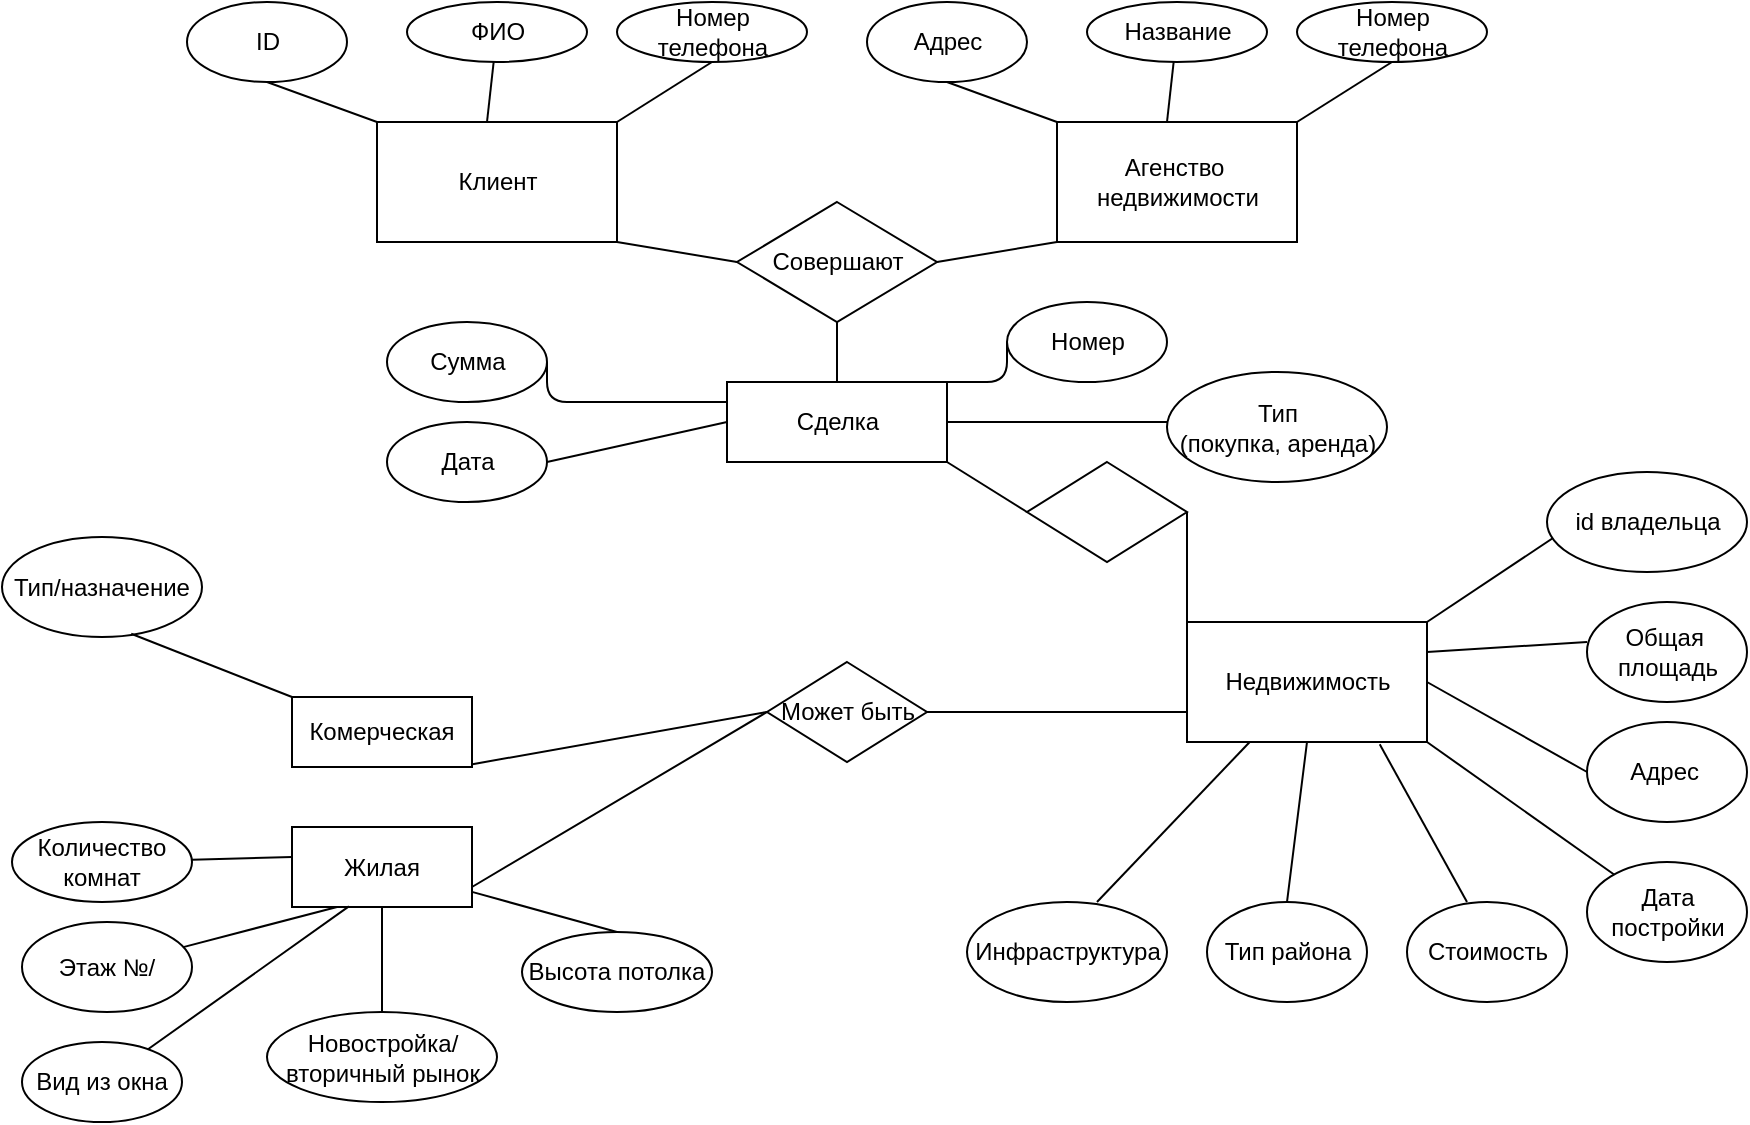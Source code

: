 <mxfile version="14.1.1" type="google"><diagram id="R2lEEEUBdFMjLlhIrx00" name="Page-1"><mxGraphModel dx="1221" dy="688" grid="1" gridSize="10" guides="1" tooltips="1" connect="1" arrows="1" fold="1" page="1" pageScale="1" pageWidth="3300" pageHeight="4681" math="0" shadow="0" extFonts="Permanent Marker^https://fonts.googleapis.com/css?family=Permanent+Marker"><root><mxCell id="0"/><mxCell id="1" parent="0"/><mxCell id="6naQL5SqbLp4FpzZ6tOe-24" value="Общая&amp;nbsp;&lt;br&gt;площадь" style="ellipse;whiteSpace=wrap;html=1;" vertex="1" parent="1"><mxGeometry x="1012.5" y="360" width="80" height="50" as="geometry"/></mxCell><mxCell id="6naQL5SqbLp4FpzZ6tOe-48" value="Клиент" style="rounded=0;whiteSpace=wrap;html=1;" vertex="1" parent="1"><mxGeometry x="407.5" y="120" width="120" height="60" as="geometry"/></mxCell><mxCell id="6naQL5SqbLp4FpzZ6tOe-49" value="" style="endArrow=none;html=1;" edge="1" parent="1" source="6naQL5SqbLp4FpzZ6tOe-50"><mxGeometry width="50" height="50" relative="1" as="geometry"><mxPoint x="462.5" y="120" as="sourcePoint"/><mxPoint x="462.5" y="70" as="targetPoint"/></mxGeometry></mxCell><mxCell id="6naQL5SqbLp4FpzZ6tOe-50" value="ФИО" style="ellipse;whiteSpace=wrap;html=1;" vertex="1" parent="1"><mxGeometry x="422.5" y="60" width="90" height="30" as="geometry"/></mxCell><mxCell id="6naQL5SqbLp4FpzZ6tOe-51" value="" style="endArrow=none;html=1;" edge="1" parent="1" target="6naQL5SqbLp4FpzZ6tOe-50"><mxGeometry width="50" height="50" relative="1" as="geometry"><mxPoint x="462.5" y="120" as="sourcePoint"/><mxPoint x="462.5" y="70" as="targetPoint"/></mxGeometry></mxCell><mxCell id="6naQL5SqbLp4FpzZ6tOe-52" value="Номер телефона" style="ellipse;whiteSpace=wrap;html=1;" vertex="1" parent="1"><mxGeometry x="527.5" y="60" width="95" height="30" as="geometry"/></mxCell><mxCell id="6naQL5SqbLp4FpzZ6tOe-53" value="" style="endArrow=none;html=1;entryX=0.5;entryY=1;entryDx=0;entryDy=0;exitX=1;exitY=0;exitDx=0;exitDy=0;" edge="1" parent="1" source="6naQL5SqbLp4FpzZ6tOe-48" target="6naQL5SqbLp4FpzZ6tOe-52"><mxGeometry width="50" height="50" relative="1" as="geometry"><mxPoint x="472.5" y="130" as="sourcePoint"/><mxPoint x="475.886" y="99.99" as="targetPoint"/></mxGeometry></mxCell><mxCell id="6naQL5SqbLp4FpzZ6tOe-54" value="ID" style="ellipse;whiteSpace=wrap;html=1;" vertex="1" parent="1"><mxGeometry x="312.5" y="60" width="80" height="40" as="geometry"/></mxCell><mxCell id="6naQL5SqbLp4FpzZ6tOe-55" value="" style="endArrow=none;html=1;entryX=0.5;entryY=1;entryDx=0;entryDy=0;exitX=0;exitY=0;exitDx=0;exitDy=0;" edge="1" parent="1" source="6naQL5SqbLp4FpzZ6tOe-48" target="6naQL5SqbLp4FpzZ6tOe-54"><mxGeometry width="50" height="50" relative="1" as="geometry"><mxPoint x="392.5" y="200" as="sourcePoint"/><mxPoint x="442.5" y="150" as="targetPoint"/></mxGeometry></mxCell><mxCell id="6naQL5SqbLp4FpzZ6tOe-56" value="Агенство&amp;nbsp;&lt;br&gt;недвижимости" style="rounded=0;whiteSpace=wrap;html=1;" vertex="1" parent="1"><mxGeometry x="747.5" y="120" width="120" height="60" as="geometry"/></mxCell><mxCell id="6naQL5SqbLp4FpzZ6tOe-57" value="" style="endArrow=none;html=1;" edge="1" parent="1" source="6naQL5SqbLp4FpzZ6tOe-58"><mxGeometry width="50" height="50" relative="1" as="geometry"><mxPoint x="802.5" y="120" as="sourcePoint"/><mxPoint x="802.5" y="70" as="targetPoint"/></mxGeometry></mxCell><mxCell id="6naQL5SqbLp4FpzZ6tOe-58" value="Название" style="ellipse;whiteSpace=wrap;html=1;" vertex="1" parent="1"><mxGeometry x="762.5" y="60" width="90" height="30" as="geometry"/></mxCell><mxCell id="6naQL5SqbLp4FpzZ6tOe-59" value="" style="endArrow=none;html=1;" edge="1" parent="1" target="6naQL5SqbLp4FpzZ6tOe-58"><mxGeometry width="50" height="50" relative="1" as="geometry"><mxPoint x="802.5" y="120" as="sourcePoint"/><mxPoint x="802.5" y="70" as="targetPoint"/></mxGeometry></mxCell><mxCell id="6naQL5SqbLp4FpzZ6tOe-60" value="Номер телефона" style="ellipse;whiteSpace=wrap;html=1;" vertex="1" parent="1"><mxGeometry x="867.5" y="60" width="95" height="30" as="geometry"/></mxCell><mxCell id="6naQL5SqbLp4FpzZ6tOe-61" value="" style="endArrow=none;html=1;entryX=0.5;entryY=1;entryDx=0;entryDy=0;exitX=1;exitY=0;exitDx=0;exitDy=0;" edge="1" parent="1" source="6naQL5SqbLp4FpzZ6tOe-56" target="6naQL5SqbLp4FpzZ6tOe-60"><mxGeometry width="50" height="50" relative="1" as="geometry"><mxPoint x="812.5" y="130" as="sourcePoint"/><mxPoint x="815.886" y="99.99" as="targetPoint"/></mxGeometry></mxCell><mxCell id="6naQL5SqbLp4FpzZ6tOe-62" value="Адрес" style="ellipse;whiteSpace=wrap;html=1;" vertex="1" parent="1"><mxGeometry x="652.5" y="60" width="80" height="40" as="geometry"/></mxCell><mxCell id="6naQL5SqbLp4FpzZ6tOe-63" value="" style="endArrow=none;html=1;entryX=0.5;entryY=1;entryDx=0;entryDy=0;exitX=0;exitY=0;exitDx=0;exitDy=0;" edge="1" parent="1" source="6naQL5SqbLp4FpzZ6tOe-56" target="6naQL5SqbLp4FpzZ6tOe-62"><mxGeometry width="50" height="50" relative="1" as="geometry"><mxPoint x="732.5" y="200" as="sourcePoint"/><mxPoint x="782.5" y="150" as="targetPoint"/></mxGeometry></mxCell><mxCell id="6naQL5SqbLp4FpzZ6tOe-64" value="Совершают" style="rhombus;whiteSpace=wrap;html=1;" vertex="1" parent="1"><mxGeometry x="587.5" y="160" width="100" height="60" as="geometry"/></mxCell><mxCell id="6naQL5SqbLp4FpzZ6tOe-65" value="" style="endArrow=none;html=1;entryX=0;entryY=0.5;entryDx=0;entryDy=0;exitX=1;exitY=1;exitDx=0;exitDy=0;" edge="1" parent="1" source="6naQL5SqbLp4FpzZ6tOe-48" target="6naQL5SqbLp4FpzZ6tOe-64"><mxGeometry width="50" height="50" relative="1" as="geometry"><mxPoint x="502.5" y="230" as="sourcePoint"/><mxPoint x="552.5" y="180" as="targetPoint"/></mxGeometry></mxCell><mxCell id="6naQL5SqbLp4FpzZ6tOe-66" value="" style="endArrow=none;html=1;entryX=0;entryY=1;entryDx=0;entryDy=0;exitX=1;exitY=0.5;exitDx=0;exitDy=0;" edge="1" parent="1" source="6naQL5SqbLp4FpzZ6tOe-64" target="6naQL5SqbLp4FpzZ6tOe-56"><mxGeometry width="50" height="50" relative="1" as="geometry"><mxPoint x="692.5" y="190" as="sourcePoint"/><mxPoint x="757.5" y="240" as="targetPoint"/></mxGeometry></mxCell><mxCell id="6naQL5SqbLp4FpzZ6tOe-67" value="" style="endArrow=none;html=1;entryX=0.5;entryY=1;entryDx=0;entryDy=0;exitX=0.5;exitY=0;exitDx=0;exitDy=0;" edge="1" parent="1" source="6naQL5SqbLp4FpzZ6tOe-68" target="6naQL5SqbLp4FpzZ6tOe-64"><mxGeometry width="50" height="50" relative="1" as="geometry"><mxPoint x="642.5" y="290" as="sourcePoint"/><mxPoint x="642.5" y="240" as="targetPoint"/></mxGeometry></mxCell><mxCell id="6naQL5SqbLp4FpzZ6tOe-68" value="Сделка" style="rounded=0;whiteSpace=wrap;html=1;" vertex="1" parent="1"><mxGeometry x="582.5" y="250" width="110" height="40" as="geometry"/></mxCell><mxCell id="6naQL5SqbLp4FpzZ6tOe-71" value="" style="endArrow=none;html=1;exitX=1;exitY=0;exitDx=0;exitDy=0;entryX=0;entryY=0.5;entryDx=0;entryDy=0;" edge="1" parent="1" source="6naQL5SqbLp4FpzZ6tOe-68" target="6naQL5SqbLp4FpzZ6tOe-74"><mxGeometry width="50" height="50" relative="1" as="geometry"><mxPoint x="712.5" y="270" as="sourcePoint"/><mxPoint x="732.5" y="250" as="targetPoint"/><Array as="points"><mxPoint x="722.5" y="250"/></Array></mxGeometry></mxCell><mxCell id="6naQL5SqbLp4FpzZ6tOe-74" value="Номер" style="ellipse;whiteSpace=wrap;html=1;" vertex="1" parent="1"><mxGeometry x="722.5" y="210" width="80" height="40" as="geometry"/></mxCell><mxCell id="6naQL5SqbLp4FpzZ6tOe-75" value="" style="rhombus;whiteSpace=wrap;html=1;" vertex="1" parent="1"><mxGeometry x="732.5" y="290" width="80" height="50" as="geometry"/></mxCell><mxCell id="6naQL5SqbLp4FpzZ6tOe-76" value="" style="endArrow=none;html=1;entryX=0;entryY=0.5;entryDx=0;entryDy=0;" edge="1" parent="1" target="6naQL5SqbLp4FpzZ6tOe-75"><mxGeometry width="50" height="50" relative="1" as="geometry"><mxPoint x="692.5" y="290" as="sourcePoint"/><mxPoint x="742.5" y="240" as="targetPoint"/></mxGeometry></mxCell><mxCell id="6naQL5SqbLp4FpzZ6tOe-77" value="" style="endArrow=none;html=1;exitX=1;exitY=0.5;exitDx=0;exitDy=0;entryX=0;entryY=0.5;entryDx=0;entryDy=0;" edge="1" parent="1" source="6naQL5SqbLp4FpzZ6tOe-75" target="6naQL5SqbLp4FpzZ6tOe-80"><mxGeometry width="50" height="50" relative="1" as="geometry"><mxPoint x="822.5" y="350" as="sourcePoint"/><mxPoint x="862.5" y="315" as="targetPoint"/></mxGeometry></mxCell><mxCell id="6naQL5SqbLp4FpzZ6tOe-80" value="Недвижимость" style="rounded=0;whiteSpace=wrap;html=1;" vertex="1" parent="1"><mxGeometry x="812.5" y="370" width="120" height="60" as="geometry"/></mxCell><mxCell id="6naQL5SqbLp4FpzZ6tOe-81" value="" style="endArrow=none;html=1;exitX=1;exitY=0.25;exitDx=0;exitDy=0;" edge="1" parent="1" source="6naQL5SqbLp4FpzZ6tOe-80"><mxGeometry width="50" height="50" relative="1" as="geometry"><mxPoint x="962.5" y="380" as="sourcePoint"/><mxPoint x="1012.5" y="380" as="targetPoint"/></mxGeometry></mxCell><mxCell id="6naQL5SqbLp4FpzZ6tOe-82" value="Адрес&amp;nbsp;" style="ellipse;whiteSpace=wrap;html=1;" vertex="1" parent="1"><mxGeometry x="1012.5" y="420" width="80" height="50" as="geometry"/></mxCell><mxCell id="6naQL5SqbLp4FpzZ6tOe-83" value="" style="endArrow=none;html=1;exitX=1;exitY=0.5;exitDx=0;exitDy=0;entryX=0;entryY=0.5;entryDx=0;entryDy=0;" edge="1" parent="1" source="6naQL5SqbLp4FpzZ6tOe-80" target="6naQL5SqbLp4FpzZ6tOe-82"><mxGeometry width="50" height="50" relative="1" as="geometry"><mxPoint x="947.5" y="390" as="sourcePoint"/><mxPoint x="1022.5" y="390" as="targetPoint"/></mxGeometry></mxCell><mxCell id="6naQL5SqbLp4FpzZ6tOe-84" value="Дата&lt;br&gt;постройки" style="ellipse;whiteSpace=wrap;html=1;" vertex="1" parent="1"><mxGeometry x="1012.5" y="490" width="80" height="50" as="geometry"/></mxCell><mxCell id="6naQL5SqbLp4FpzZ6tOe-85" value="" style="endArrow=none;html=1;entryX=1;entryY=1;entryDx=0;entryDy=0;" edge="1" parent="1" source="6naQL5SqbLp4FpzZ6tOe-84" target="6naQL5SqbLp4FpzZ6tOe-80"><mxGeometry width="50" height="50" relative="1" as="geometry"><mxPoint x="862.5" y="480" as="sourcePoint"/><mxPoint x="912.5" y="430" as="targetPoint"/></mxGeometry></mxCell><mxCell id="6naQL5SqbLp4FpzZ6tOe-86" value="Стоимость" style="ellipse;whiteSpace=wrap;html=1;" vertex="1" parent="1"><mxGeometry x="922.5" y="510" width="80" height="50" as="geometry"/></mxCell><mxCell id="6naQL5SqbLp4FpzZ6tOe-87" value="" style="endArrow=none;html=1;entryX=0.803;entryY=1.019;entryDx=0;entryDy=0;entryPerimeter=0;exitX=0.375;exitY=0;exitDx=0;exitDy=0;exitPerimeter=0;" edge="1" parent="1" source="6naQL5SqbLp4FpzZ6tOe-86" target="6naQL5SqbLp4FpzZ6tOe-80"><mxGeometry width="50" height="50" relative="1" as="geometry"><mxPoint x="862.5" y="490" as="sourcePoint"/><mxPoint x="912.5" y="440" as="targetPoint"/></mxGeometry></mxCell><mxCell id="6naQL5SqbLp4FpzZ6tOe-88" value="Тип района" style="ellipse;whiteSpace=wrap;html=1;" vertex="1" parent="1"><mxGeometry x="822.5" y="510" width="80" height="50" as="geometry"/></mxCell><mxCell id="6naQL5SqbLp4FpzZ6tOe-89" value="" style="endArrow=none;html=1;entryX=0.5;entryY=1;entryDx=0;entryDy=0;exitX=0.5;exitY=0;exitDx=0;exitDy=0;" edge="1" parent="1" source="6naQL5SqbLp4FpzZ6tOe-88" target="6naQL5SqbLp4FpzZ6tOe-80"><mxGeometry width="50" height="50" relative="1" as="geometry"><mxPoint x="862.5" y="490" as="sourcePoint"/><mxPoint x="912.5" y="440" as="targetPoint"/></mxGeometry></mxCell><mxCell id="6naQL5SqbLp4FpzZ6tOe-90" value="Инфраструктура" style="ellipse;whiteSpace=wrap;html=1;" vertex="1" parent="1"><mxGeometry x="702.5" y="510" width="100" height="50" as="geometry"/></mxCell><mxCell id="6naQL5SqbLp4FpzZ6tOe-91" value="" style="endArrow=none;html=1;" edge="1" parent="1" target="6naQL5SqbLp4FpzZ6tOe-80"><mxGeometry width="50" height="50" relative="1" as="geometry"><mxPoint x="767.5" y="510" as="sourcePoint"/><mxPoint x="817.5" y="460" as="targetPoint"/></mxGeometry></mxCell><mxCell id="6naQL5SqbLp4FpzZ6tOe-93" value="" style="endArrow=none;html=1;entryX=0;entryY=0.75;entryDx=0;entryDy=0;" edge="1" parent="1" source="6naQL5SqbLp4FpzZ6tOe-94" target="6naQL5SqbLp4FpzZ6tOe-80"><mxGeometry width="50" height="50" relative="1" as="geometry"><mxPoint x="512.5" y="415" as="sourcePoint"/><mxPoint x="887.5" y="400" as="targetPoint"/></mxGeometry></mxCell><mxCell id="6naQL5SqbLp4FpzZ6tOe-94" value="Может быть" style="rhombus;whiteSpace=wrap;html=1;" vertex="1" parent="1"><mxGeometry x="602.5" y="390" width="80" height="50" as="geometry"/></mxCell><mxCell id="6naQL5SqbLp4FpzZ6tOe-95" value="" style="endArrow=none;html=1;exitX=0.94;exitY=0.989;exitDx=0;exitDy=0;exitPerimeter=0;entryX=0;entryY=0.5;entryDx=0;entryDy=0;" edge="1" parent="1" source="6naQL5SqbLp4FpzZ6tOe-96" target="6naQL5SqbLp4FpzZ6tOe-94"><mxGeometry width="50" height="50" relative="1" as="geometry"><mxPoint x="465" y="512.5" as="sourcePoint"/><mxPoint x="562.5" y="370" as="targetPoint"/></mxGeometry></mxCell><mxCell id="6naQL5SqbLp4FpzZ6tOe-96" value="Комерческая" style="rounded=0;whiteSpace=wrap;html=1;" vertex="1" parent="1"><mxGeometry x="365" y="407.5" width="90" height="35" as="geometry"/></mxCell><mxCell id="6naQL5SqbLp4FpzZ6tOe-97" value="Жилая" style="rounded=0;whiteSpace=wrap;html=1;" vertex="1" parent="1"><mxGeometry x="365" y="472.5" width="90" height="40" as="geometry"/></mxCell><mxCell id="6naQL5SqbLp4FpzZ6tOe-98" value="" style="endArrow=none;html=1;exitX=1;exitY=0.75;exitDx=0;exitDy=0;entryX=0;entryY=0.5;entryDx=0;entryDy=0;" edge="1" parent="1" source="6naQL5SqbLp4FpzZ6tOe-97" target="6naQL5SqbLp4FpzZ6tOe-94"><mxGeometry width="50" height="50" relative="1" as="geometry"><mxPoint x="575" y="472.5" as="sourcePoint"/><mxPoint x="545" y="512.5" as="targetPoint"/></mxGeometry></mxCell><mxCell id="6naQL5SqbLp4FpzZ6tOe-99" value="" style="endArrow=none;html=1;" edge="1" parent="1" source="6naQL5SqbLp4FpzZ6tOe-100"><mxGeometry width="50" height="50" relative="1" as="geometry"><mxPoint x="305" y="487.5" as="sourcePoint"/><mxPoint x="365" y="487.5" as="targetPoint"/></mxGeometry></mxCell><mxCell id="6naQL5SqbLp4FpzZ6tOe-100" value="Количество комнат" style="ellipse;whiteSpace=wrap;html=1;" vertex="1" parent="1"><mxGeometry x="225" y="470" width="90" height="40" as="geometry"/></mxCell><mxCell id="6naQL5SqbLp4FpzZ6tOe-101" value="Этаж №/" style="ellipse;whiteSpace=wrap;html=1;" vertex="1" parent="1"><mxGeometry x="230" y="520" width="85" height="45" as="geometry"/></mxCell><mxCell id="6naQL5SqbLp4FpzZ6tOe-102" value="" style="endArrow=none;html=1;entryX=0.25;entryY=1;entryDx=0;entryDy=0;" edge="1" parent="1" source="6naQL5SqbLp4FpzZ6tOe-101" target="6naQL5SqbLp4FpzZ6tOe-97"><mxGeometry width="50" height="50" relative="1" as="geometry"><mxPoint x="415" y="512.5" as="sourcePoint"/><mxPoint x="465" y="462.5" as="targetPoint"/></mxGeometry></mxCell><mxCell id="6naQL5SqbLp4FpzZ6tOe-103" value="Вид из окна" style="ellipse;whiteSpace=wrap;html=1;" vertex="1" parent="1"><mxGeometry x="230" y="580" width="80" height="40" as="geometry"/></mxCell><mxCell id="6naQL5SqbLp4FpzZ6tOe-104" value="" style="endArrow=none;html=1;entryX=0.316;entryY=0.992;entryDx=0;entryDy=0;entryPerimeter=0;" edge="1" parent="1" source="6naQL5SqbLp4FpzZ6tOe-103" target="6naQL5SqbLp4FpzZ6tOe-97"><mxGeometry width="50" height="50" relative="1" as="geometry"><mxPoint x="415" y="512.5" as="sourcePoint"/><mxPoint x="405" y="512.5" as="targetPoint"/></mxGeometry></mxCell><mxCell id="6naQL5SqbLp4FpzZ6tOe-105" value="" style="endArrow=none;html=1;exitX=0.5;exitY=0;exitDx=0;exitDy=0;" edge="1" parent="1" source="6naQL5SqbLp4FpzZ6tOe-106" target="6naQL5SqbLp4FpzZ6tOe-97"><mxGeometry width="50" height="50" relative="1" as="geometry"><mxPoint x="409" y="582.5" as="sourcePoint"/><mxPoint x="465" y="532.5" as="targetPoint"/></mxGeometry></mxCell><mxCell id="6naQL5SqbLp4FpzZ6tOe-106" value="Высота потолка" style="ellipse;whiteSpace=wrap;html=1;" vertex="1" parent="1"><mxGeometry x="480" y="525" width="95" height="40" as="geometry"/></mxCell><mxCell id="6naQL5SqbLp4FpzZ6tOe-107" value="Тип/назначение" style="ellipse;whiteSpace=wrap;html=1;" vertex="1" parent="1"><mxGeometry x="220" y="327.5" width="100" height="50" as="geometry"/></mxCell><mxCell id="6naQL5SqbLp4FpzZ6tOe-108" value="" style="endArrow=none;html=1;entryX=0.646;entryY=0.968;entryDx=0;entryDy=0;entryPerimeter=0;exitX=0;exitY=0;exitDx=0;exitDy=0;" edge="1" parent="1" source="6naQL5SqbLp4FpzZ6tOe-96" target="6naQL5SqbLp4FpzZ6tOe-107"><mxGeometry width="50" height="50" relative="1" as="geometry"><mxPoint x="435" y="452.5" as="sourcePoint"/><mxPoint x="485" y="402.5" as="targetPoint"/></mxGeometry></mxCell><mxCell id="6naQL5SqbLp4FpzZ6tOe-110" value="" style="endArrow=none;html=1;exitX=1;exitY=0.5;exitDx=0;exitDy=0;" edge="1" parent="1" source="6naQL5SqbLp4FpzZ6tOe-68"><mxGeometry width="50" height="50" relative="1" as="geometry"><mxPoint x="632.5" y="400" as="sourcePoint"/><mxPoint x="802.5" y="270" as="targetPoint"/></mxGeometry></mxCell><mxCell id="6naQL5SqbLp4FpzZ6tOe-111" value="" style="endArrow=none;html=1;" edge="1" parent="1"><mxGeometry width="50" height="50" relative="1" as="geometry"><mxPoint x="932.5" y="370" as="sourcePoint"/><mxPoint x="1022.5" y="310" as="targetPoint"/></mxGeometry></mxCell><mxCell id="6naQL5SqbLp4FpzZ6tOe-112" value="id владельца" style="ellipse;whiteSpace=wrap;html=1;" vertex="1" parent="1"><mxGeometry x="992.5" y="295" width="100" height="50" as="geometry"/></mxCell><mxCell id="6naQL5SqbLp4FpzZ6tOe-116" value="Тип &lt;br&gt;(покупка, аренда)" style="ellipse;whiteSpace=wrap;html=1;" vertex="1" parent="1"><mxGeometry x="802.5" y="245" width="110" height="55" as="geometry"/></mxCell><mxCell id="6naQL5SqbLp4FpzZ6tOe-118" value="Сумма" style="ellipse;whiteSpace=wrap;html=1;" vertex="1" parent="1"><mxGeometry x="412.5" y="220" width="80" height="40" as="geometry"/></mxCell><mxCell id="6naQL5SqbLp4FpzZ6tOe-119" value="" style="endArrow=none;html=1;entryX=0;entryY=0.25;entryDx=0;entryDy=0;exitX=1;exitY=0.5;exitDx=0;exitDy=0;" edge="1" parent="1" source="6naQL5SqbLp4FpzZ6tOe-118" target="6naQL5SqbLp4FpzZ6tOe-68"><mxGeometry width="50" height="50" relative="1" as="geometry"><mxPoint x="552.5" y="390" as="sourcePoint"/><mxPoint x="602.5" y="340" as="targetPoint"/><Array as="points"><mxPoint x="492.5" y="260"/></Array></mxGeometry></mxCell><mxCell id="6naQL5SqbLp4FpzZ6tOe-120" value="Дата" style="ellipse;whiteSpace=wrap;html=1;" vertex="1" parent="1"><mxGeometry x="412.5" y="270" width="80" height="40" as="geometry"/></mxCell><mxCell id="6naQL5SqbLp4FpzZ6tOe-121" value="" style="endArrow=none;html=1;entryX=0;entryY=0.5;entryDx=0;entryDy=0;exitX=1;exitY=0.5;exitDx=0;exitDy=0;" edge="1" parent="1" source="6naQL5SqbLp4FpzZ6tOe-120" target="6naQL5SqbLp4FpzZ6tOe-68"><mxGeometry width="50" height="50" relative="1" as="geometry"><mxPoint x="552.5" y="390" as="sourcePoint"/><mxPoint x="602.5" y="340" as="targetPoint"/></mxGeometry></mxCell><mxCell id="6naQL5SqbLp4FpzZ6tOe-124" value="" style="endArrow=none;html=1;entryX=0.5;entryY=1;entryDx=0;entryDy=0;" edge="1" parent="1" target="6naQL5SqbLp4FpzZ6tOe-97"><mxGeometry width="50" height="50" relative="1" as="geometry"><mxPoint x="410" y="570" as="sourcePoint"/><mxPoint x="620" y="570" as="targetPoint"/></mxGeometry></mxCell><mxCell id="6naQL5SqbLp4FpzZ6tOe-126" value="Новостройка/&lt;br&gt;вторичный рынок" style="ellipse;whiteSpace=wrap;html=1;" vertex="1" parent="1"><mxGeometry x="352.5" y="565" width="115" height="45" as="geometry"/></mxCell></root></mxGraphModel></diagram></mxfile>